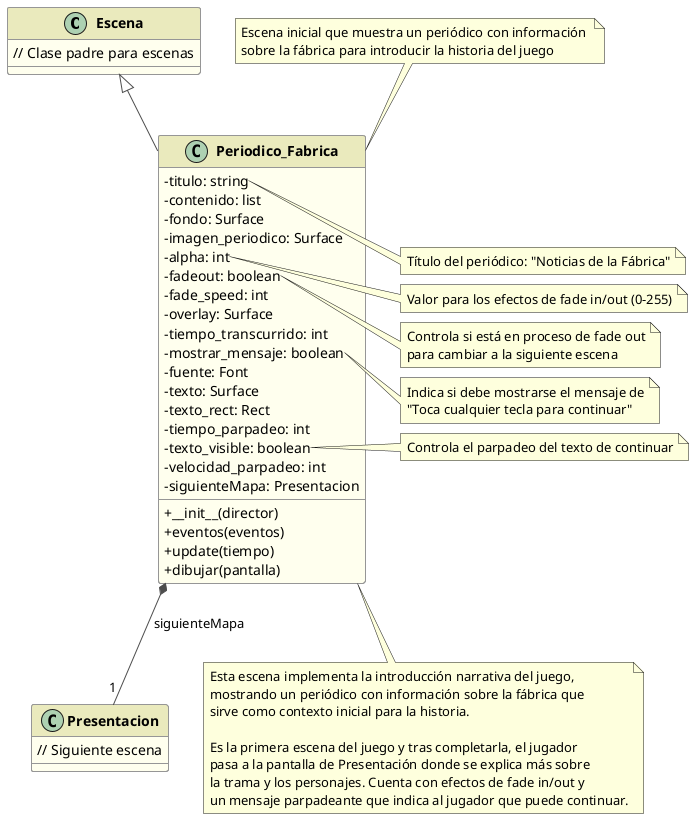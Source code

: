 @startuml Periodico_Fabrica

skinparam classAttributeIconSize 0
skinparam classFontStyle bold
skinparam classBackgroundColor #FFFFEE
skinparam classBorderColor #969696
skinparam arrowColor #4D4D4D
skinparam shadowing false
skinparam stereotypeCBackgroundColor #CCE6FF

skinparam class {
  FontColor #000000
  HeaderBackgroundColor #EAEABD
  BorderThickness 1
}

class Escena {
  // Clase padre para escenas
}

class Periodico_Fabrica {
  -titulo: string
  -contenido: list
  -fondo: Surface
  -imagen_periodico: Surface
  -alpha: int
  -fadeout: boolean
  -fade_speed: int
  -overlay: Surface
  -tiempo_transcurrido: int
  -mostrar_mensaje: boolean
  -fuente: Font
  -texto: Surface
  -texto_rect: Rect
  -tiempo_parpadeo: int
  -texto_visible: boolean
  -velocidad_parpadeo: int
  -siguienteMapa: Presentacion
  +__init__(director)
  +eventos(eventos)
  +update(tiempo)
  +dibujar(pantalla)
}

class Presentacion {
  // Siguiente escena
}

' Relaciones
Escena <|-- Periodico_Fabrica
Periodico_Fabrica *-- "1" Presentacion : siguienteMapa

note top of Periodico_Fabrica
  Escena inicial que muestra un periódico con información 
  sobre la fábrica para introducir la historia del juego
end note

note right of Periodico_Fabrica::titulo
  Título del periódico: "Noticias de la Fábrica"
end note

note right of Periodico_Fabrica::alpha
  Valor para los efectos de fade in/out (0-255)
end note

note right of Periodico_Fabrica::fadeout
  Controla si está en proceso de fade out
  para cambiar a la siguiente escena
end note

note right of Periodico_Fabrica::mostrar_mensaje
  Indica si debe mostrarse el mensaje de
  "Toca cualquier tecla para continuar"
end note

note right of Periodico_Fabrica::texto_visible
  Controla el parpadeo del texto de continuar
end note

note bottom of Periodico_Fabrica
  Esta escena implementa la introducción narrativa del juego,
  mostrando un periódico con información sobre la fábrica que
  sirve como contexto inicial para la historia.
  
  Es la primera escena del juego y tras completarla, el jugador
  pasa a la pantalla de Presentación donde se explica más sobre
  la trama y los personajes. Cuenta con efectos de fade in/out y
  un mensaje parpadeante que indica al jugador que puede continuar.
end note

@enduml